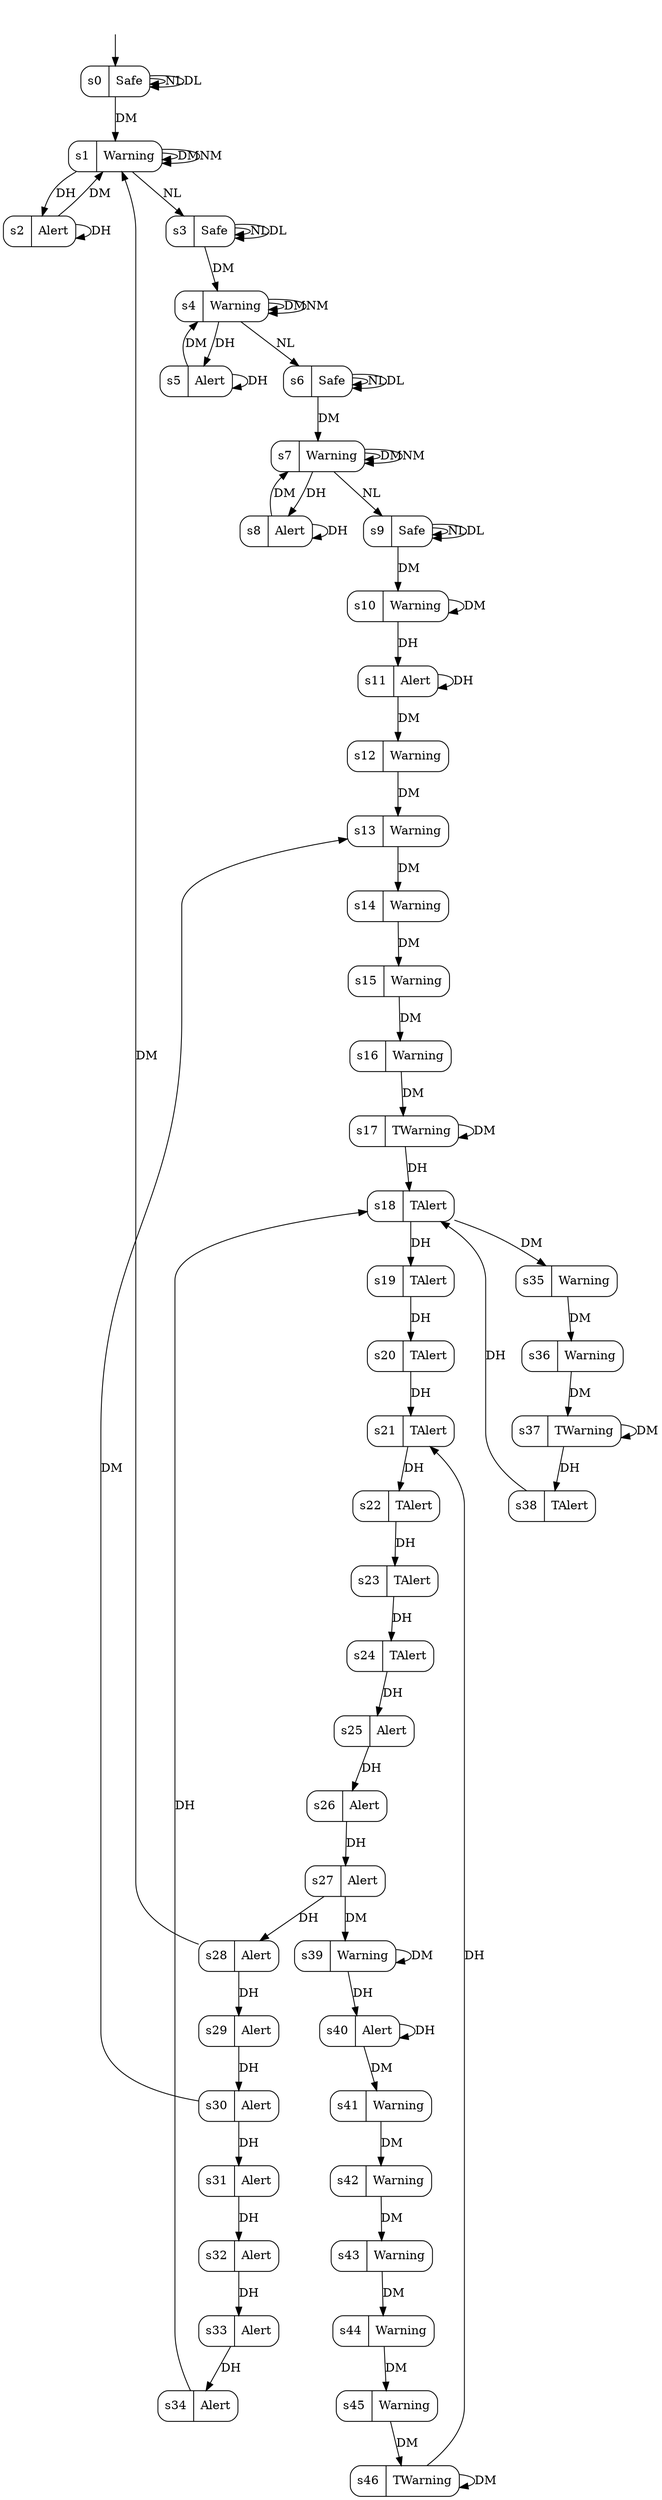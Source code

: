 digraph Trace_1st {
s0 [label="s0|Safe", shape=record, style=rounded];
s1 [label="s1|Warning", shape=record, style=rounded];
s2 [label="s2|Alert", shape=record, style=rounded];
s3 [label="s3|Safe", shape=record, style=rounded];
s4 [label="s4|Warning", shape=record, style=rounded];
s5 [label="s5|Alert", shape=record, style=rounded];
s6 [label="s6|Safe", shape=record, style=rounded];
s7 [label="s7|Warning", shape=record, style=rounded];
s8 [label="s8|Alert", shape=record, style=rounded];
s9 [label="s9|Safe", shape=record, style=rounded];
s10 [label="s10|Warning", shape=record, style=rounded];
s11 [label="s11|Alert", shape=record, style=rounded];
s12 [label="s12|Warning", shape=record, style=rounded];
s13 [label="s13|Warning", shape=record, style=rounded];
s14 [label="s14|Warning", shape=record, style=rounded];
s15 [label="s15|Warning", shape=record, style=rounded];
s16 [label="s16|Warning", shape=record, style=rounded];
s17 [label="s17|TWarning", shape=record, style=rounded];
s18 [label="s18|TAlert", shape=record, style=rounded];
s19 [label="s19|TAlert", shape=record, style=rounded];
s20 [label="s20|TAlert", shape=record, style=rounded];
s21 [label="s21|TAlert", shape=record, style=rounded];
s22 [label="s22|TAlert", shape=record, style=rounded];
s23 [label="s23|TAlert", shape=record, style=rounded];
s24 [label="s24|TAlert", shape=record, style=rounded];
s25 [label="s25|Alert", shape=record, style=rounded];
s26 [label="s26|Alert", shape=record, style=rounded];
s27 [label="s27|Alert", shape=record, style=rounded];
s28 [label="s28|Alert", shape=record, style=rounded];
s29 [label="s29|Alert", shape=record, style=rounded];
s30 [label="s30|Alert", shape=record, style=rounded];
s31 [label="s31|Alert", shape=record, style=rounded];
s32 [label="s32|Alert", shape=record, style=rounded];
s33 [label="s33|Alert", shape=record, style=rounded];
s34 [label="s34|Alert", shape=record, style=rounded];
s35 [label="s35|Warning", shape=record, style=rounded];
s36 [label="s36|Warning", shape=record, style=rounded];
s37 [label="s37|TWarning", shape=record, style=rounded];
s38 [label="s38|TAlert", shape=record, style=rounded];
s39 [label="s39|Warning", shape=record, style=rounded];
s40 [label="s40|Alert", shape=record, style=rounded];
s41 [label="s41|Warning", shape=record, style=rounded];
s42 [label="s42|Warning", shape=record, style=rounded];
s43 [label="s43|Warning", shape=record, style=rounded];
s44 [label="s44|Warning", shape=record, style=rounded];
s45 [label="s45|Warning", shape=record, style=rounded];
s46 [label="s46|TWarning", shape=record, style=rounded];
s0 -> s0  [label="NL"];
s0 -> s0  [label="DL"];
s0 -> s1  [label="DM"];
s1 -> s1  [label="DM"];
s1 -> s2  [label="DH"];
s1 -> s1  [label="NM"];
s1 -> s3  [label="NL"];
s2 -> s2  [label="DH"];
s2 -> s1  [label="DM"];
s3 -> s3  [label="NL"];
s3 -> s3  [label="DL"];
s3 -> s4  [label="DM"];
s4 -> s4  [label="DM"];
s4 -> s5  [label="DH"];
s4 -> s4  [label="NM"];
s4 -> s6  [label="NL"];
s5 -> s5  [label="DH"];
s5 -> s4  [label="DM"];
s6 -> s6  [label="NL"];
s6 -> s6  [label="DL"];
s6 -> s7  [label="DM"];
s7 -> s7  [label="DM"];
s7 -> s8  [label="DH"];
s7 -> s7  [label="NM"];
s7 -> s9  [label="NL"];
s8 -> s8  [label="DH"];
s8 -> s7  [label="DM"];
s9 -> s9  [label="NL"];
s9 -> s9  [label="DL"];
s9 -> s10  [label="DM"];
s10 -> s10  [label="DM"];
s10 -> s11  [label="DH"];
s11 -> s11  [label="DH"];
s11 -> s12  [label="DM"];
s12 -> s13  [label="DM"];
s13 -> s14  [label="DM"];
s14 -> s15  [label="DM"];
s15 -> s16  [label="DM"];
s16 -> s17  [label="DM"];
s17 -> s17  [label="DM"];
s17 -> s18  [label="DH"];
s18 -> s19  [label="DH"];
s18 -> s35  [label="DM"];
s19 -> s20  [label="DH"];
s20 -> s21  [label="DH"];
s21 -> s22  [label="DH"];
s22 -> s23  [label="DH"];
s23 -> s24  [label="DH"];
s24 -> s25  [label="DH"];
s25 -> s26  [label="DH"];
s26 -> s27  [label="DH"];
s27 -> s28  [label="DH"];
s27 -> s39  [label="DM"];
s28 -> s29  [label="DH"];
s28 -> s1  [label="DM"];
s29 -> s30  [label="DH"];
s30 -> s31  [label="DH"];
s30 -> s13  [label="DM"];
s31 -> s32  [label="DH"];
s32 -> s33  [label="DH"];
s33 -> s34  [label="DH"];
s34 -> s18  [label="DH"];
s35 -> s36  [label="DM"];
s36 -> s37  [label="DM"];
s37 -> s37  [label="DM"];
s37 -> s38  [label="DH"];
s38 -> s18  [label="DH"];
s39 -> s39  [label="DM"];
s39 -> s40  [label="DH"];
s40 -> s40  [label="DH"];
s40 -> s41  [label="DM"];
s41 -> s42  [label="DM"];
s42 -> s43  [label="DM"];
s43 -> s44  [label="DM"];
s44 -> s45  [label="DM"];
s45 -> s46  [label="DM"];
s46 -> s46  [label="DM"];
s46 -> s21  [label="DH"];
__start0 [label="", shape=none];
__start0 -> s0  [label=""];
}
